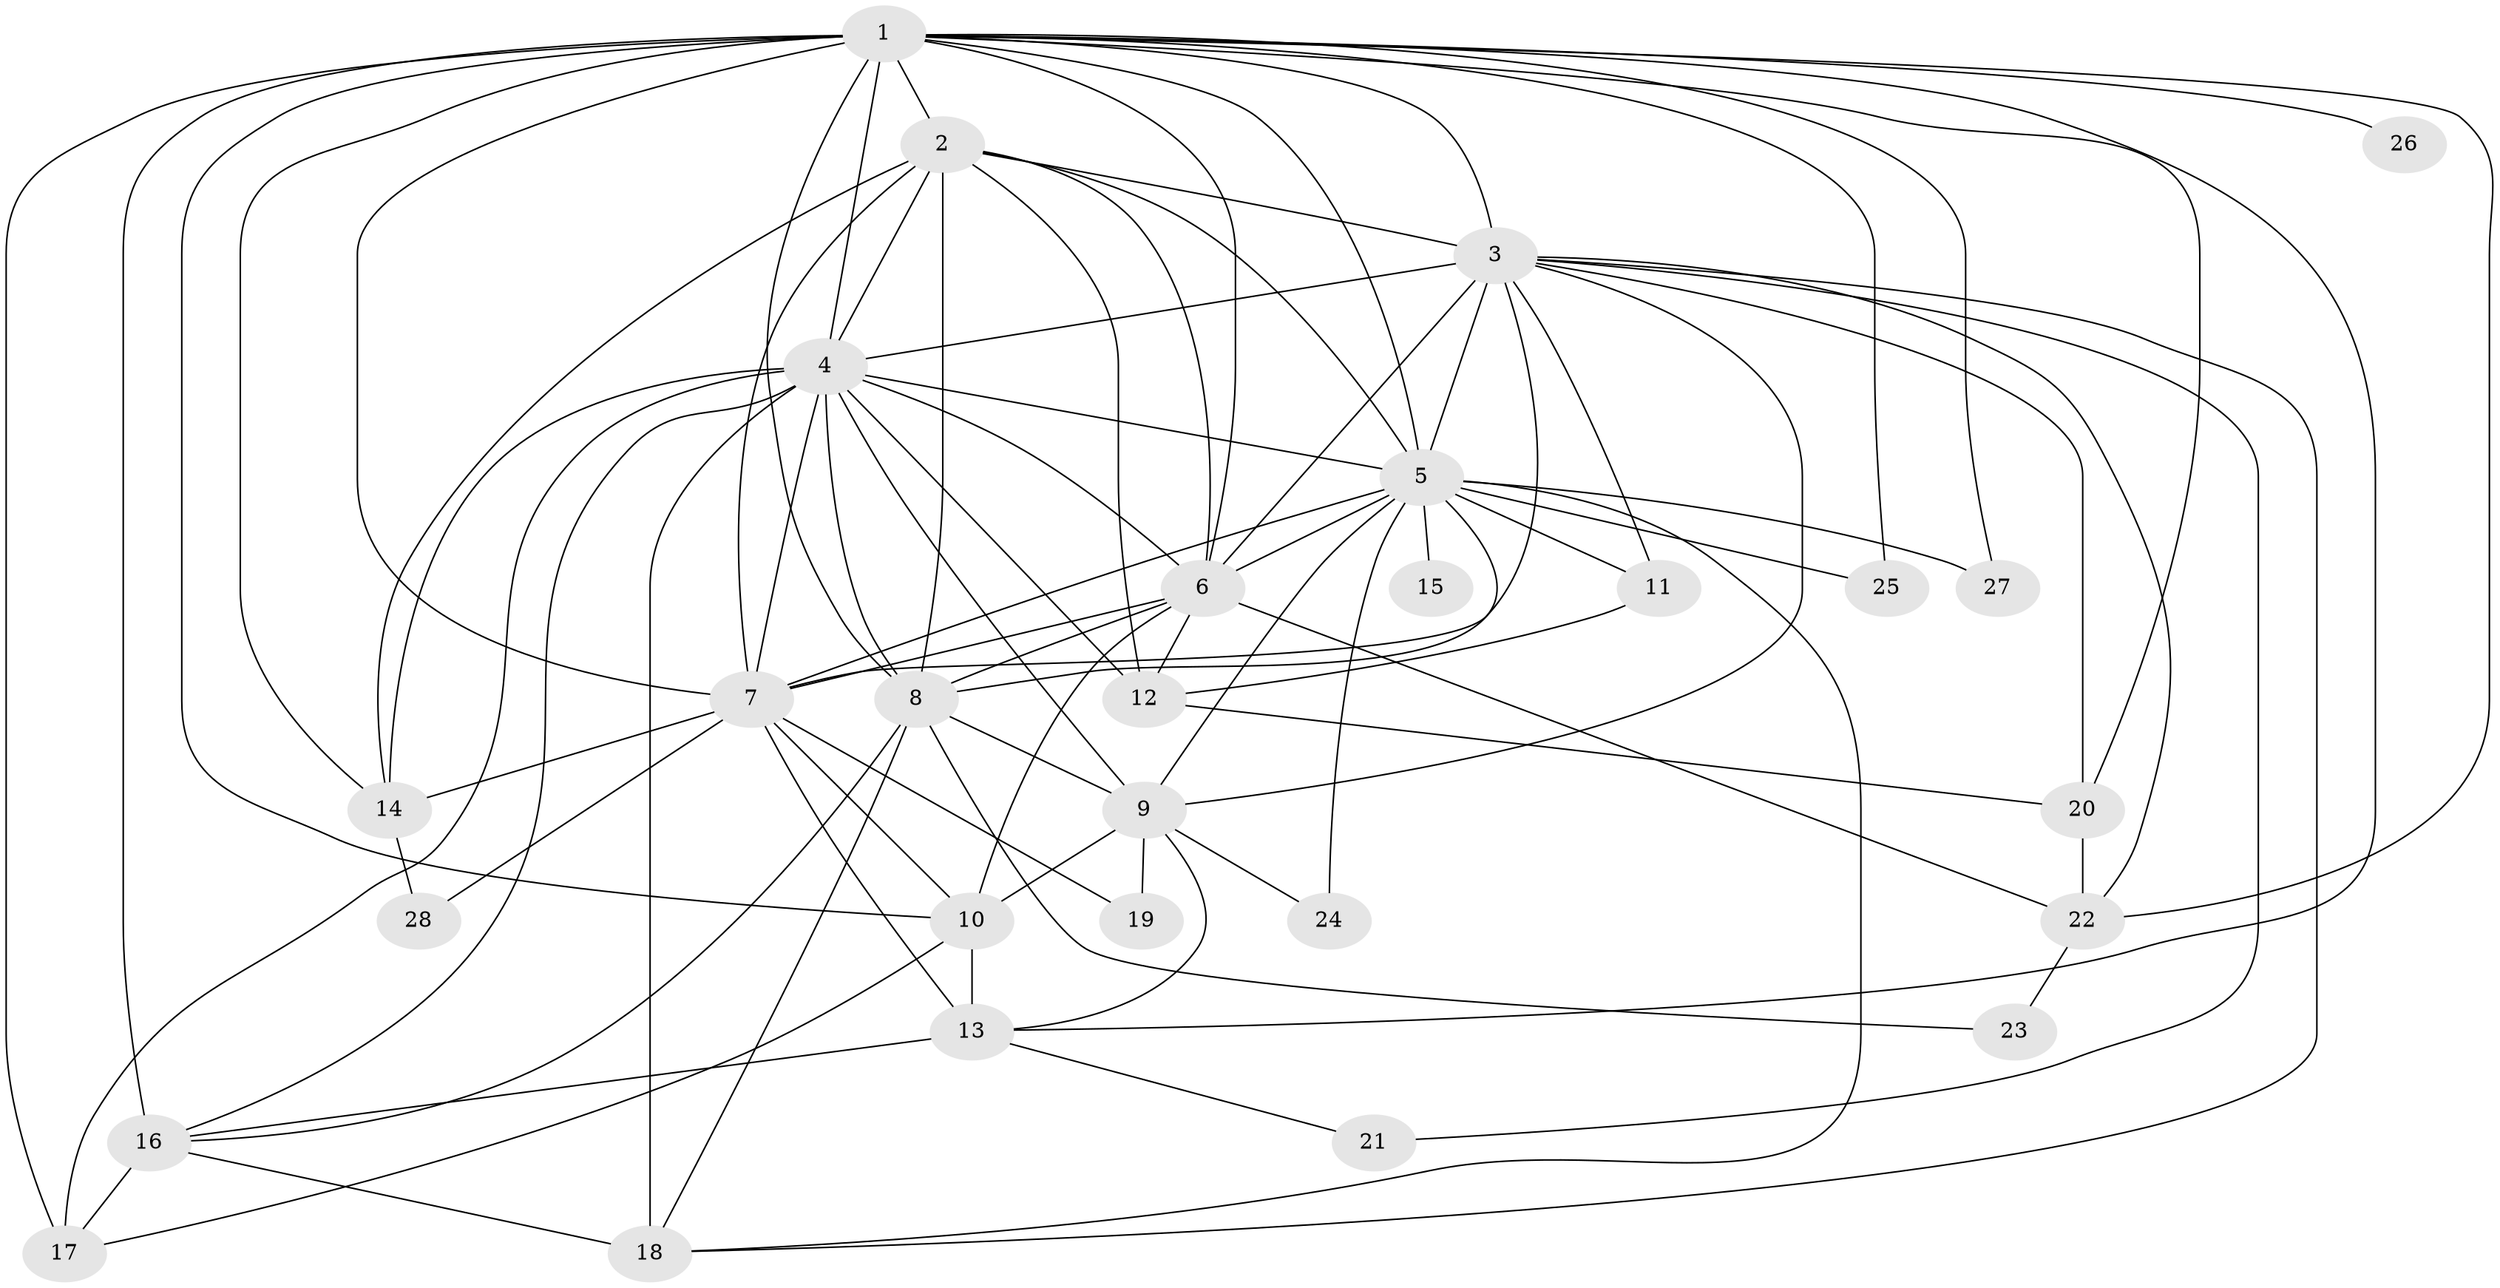 // original degree distribution, {14: 0.029411764705882353, 19: 0.029411764705882353, 13: 0.014705882352941176, 17: 0.014705882352941176, 23: 0.014705882352941176, 20: 0.014705882352941176, 16: 0.029411764705882353, 3: 0.17647058823529413, 10: 0.014705882352941176, 4: 0.08823529411764706, 2: 0.5588235294117647, 5: 0.014705882352941176}
// Generated by graph-tools (version 1.1) at 2025/49/03/04/25 22:49:23]
// undirected, 28 vertices, 84 edges
graph export_dot {
  node [color=gray90,style=filled];
  1;
  2;
  3;
  4;
  5;
  6;
  7;
  8;
  9;
  10;
  11;
  12;
  13;
  14;
  15;
  16;
  17;
  18;
  19;
  20;
  21;
  22;
  23;
  24;
  25;
  26;
  27;
  28;
  1 -- 2 [weight=2.0];
  1 -- 3 [weight=4.0];
  1 -- 4 [weight=4.0];
  1 -- 5 [weight=2.0];
  1 -- 6 [weight=2.0];
  1 -- 7 [weight=2.0];
  1 -- 8 [weight=1.0];
  1 -- 10 [weight=2.0];
  1 -- 13 [weight=1.0];
  1 -- 14 [weight=1.0];
  1 -- 16 [weight=5.0];
  1 -- 17 [weight=1.0];
  1 -- 20 [weight=1.0];
  1 -- 22 [weight=1.0];
  1 -- 25 [weight=1.0];
  1 -- 26 [weight=1.0];
  1 -- 27 [weight=1.0];
  2 -- 3 [weight=2.0];
  2 -- 4 [weight=2.0];
  2 -- 5 [weight=1.0];
  2 -- 6 [weight=1.0];
  2 -- 7 [weight=2.0];
  2 -- 8 [weight=7.0];
  2 -- 12 [weight=1.0];
  2 -- 14 [weight=1.0];
  3 -- 4 [weight=4.0];
  3 -- 5 [weight=3.0];
  3 -- 6 [weight=3.0];
  3 -- 7 [weight=2.0];
  3 -- 9 [weight=2.0];
  3 -- 11 [weight=2.0];
  3 -- 18 [weight=1.0];
  3 -- 20 [weight=1.0];
  3 -- 21 [weight=1.0];
  3 -- 22 [weight=1.0];
  4 -- 5 [weight=2.0];
  4 -- 6 [weight=2.0];
  4 -- 7 [weight=2.0];
  4 -- 8 [weight=1.0];
  4 -- 9 [weight=1.0];
  4 -- 12 [weight=1.0];
  4 -- 14 [weight=1.0];
  4 -- 16 [weight=1.0];
  4 -- 17 [weight=2.0];
  4 -- 18 [weight=3.0];
  5 -- 6 [weight=1.0];
  5 -- 7 [weight=1.0];
  5 -- 8 [weight=1.0];
  5 -- 9 [weight=1.0];
  5 -- 11 [weight=1.0];
  5 -- 15 [weight=1.0];
  5 -- 18 [weight=1.0];
  5 -- 24 [weight=1.0];
  5 -- 25 [weight=1.0];
  5 -- 27 [weight=1.0];
  6 -- 7 [weight=2.0];
  6 -- 8 [weight=1.0];
  6 -- 10 [weight=6.0];
  6 -- 12 [weight=1.0];
  6 -- 22 [weight=1.0];
  7 -- 10 [weight=1.0];
  7 -- 13 [weight=1.0];
  7 -- 14 [weight=1.0];
  7 -- 19 [weight=1.0];
  7 -- 28 [weight=1.0];
  8 -- 9 [weight=2.0];
  8 -- 16 [weight=1.0];
  8 -- 18 [weight=1.0];
  8 -- 23 [weight=1.0];
  9 -- 10 [weight=1.0];
  9 -- 13 [weight=1.0];
  9 -- 19 [weight=2.0];
  9 -- 24 [weight=1.0];
  10 -- 13 [weight=2.0];
  10 -- 17 [weight=1.0];
  11 -- 12 [weight=1.0];
  12 -- 20 [weight=1.0];
  13 -- 16 [weight=1.0];
  13 -- 21 [weight=1.0];
  14 -- 28 [weight=1.0];
  16 -- 17 [weight=1.0];
  16 -- 18 [weight=1.0];
  20 -- 22 [weight=1.0];
  22 -- 23 [weight=1.0];
}

